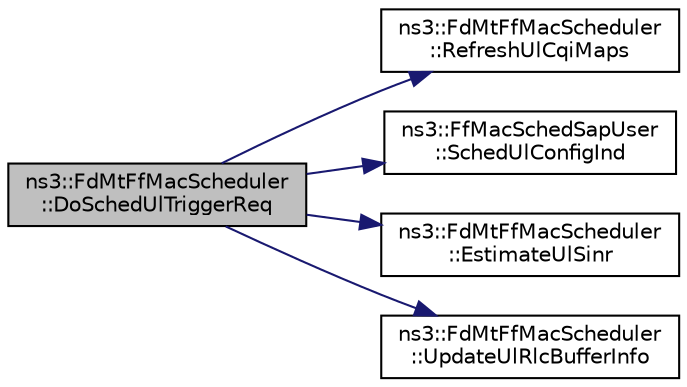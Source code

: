 digraph "ns3::FdMtFfMacScheduler::DoSchedUlTriggerReq"
{
  edge [fontname="Helvetica",fontsize="10",labelfontname="Helvetica",labelfontsize="10"];
  node [fontname="Helvetica",fontsize="10",shape=record];
  rankdir="LR";
  Node1 [label="ns3::FdMtFfMacScheduler\l::DoSchedUlTriggerReq",height=0.2,width=0.4,color="black", fillcolor="grey75", style="filled", fontcolor="black"];
  Node1 -> Node2 [color="midnightblue",fontsize="10",style="solid"];
  Node2 [label="ns3::FdMtFfMacScheduler\l::RefreshUlCqiMaps",height=0.2,width=0.4,color="black", fillcolor="white", style="filled",URL="$dc/d16/classns3_1_1FdMtFfMacScheduler.html#a42d3210d4a4f25cae1eaf3511e8d34e1"];
  Node1 -> Node3 [color="midnightblue",fontsize="10",style="solid"];
  Node3 [label="ns3::FfMacSchedSapUser\l::SchedUlConfigInd",height=0.2,width=0.4,color="black", fillcolor="white", style="filled",URL="$df/d68/classns3_1_1FfMacSchedSapUser.html#a1b89636256701a84d990db7db8aea874"];
  Node1 -> Node4 [color="midnightblue",fontsize="10",style="solid"];
  Node4 [label="ns3::FdMtFfMacScheduler\l::EstimateUlSinr",height=0.2,width=0.4,color="black", fillcolor="white", style="filled",URL="$dc/d16/classns3_1_1FdMtFfMacScheduler.html#a122203c0bde6e999628485d24dee6e5e"];
  Node1 -> Node5 [color="midnightblue",fontsize="10",style="solid"];
  Node5 [label="ns3::FdMtFfMacScheduler\l::UpdateUlRlcBufferInfo",height=0.2,width=0.4,color="black", fillcolor="white", style="filled",URL="$dc/d16/classns3_1_1FdMtFfMacScheduler.html#af015295a34b7dac6aa23e22a38319c38"];
}
